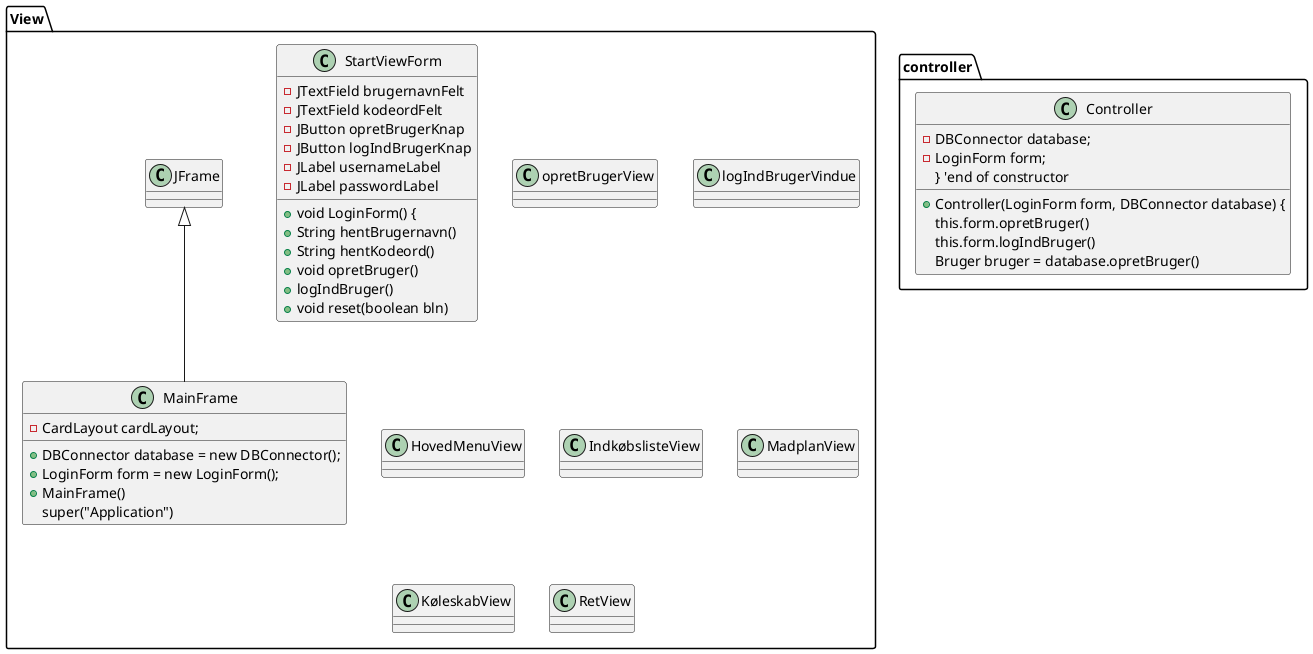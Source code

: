 @startuml
'https://plantuml.com/class-diagram

package View {
class StartViewForm {
- JTextField brugernavnFelt
- JTextField kodeordFelt
- JButton opretBrugerKnap
- JButton logIndBrugerKnap
- JLabel usernameLabel
- JLabel passwordLabel
+ void LoginForm() {
+ String hentBrugernavn()
+ String hentKodeord()
+ void opretBruger()
+ logIndBruger()
+ void reset(boolean bln)
}

class MainFrame extends JFrame {
- CardLayout cardLayout;
+ DBConnector database = new DBConnector();
+ LoginForm form = new LoginForm();
+ MainFrame()
super("Application")

}

class opretBrugerView {
}
class logIndBrugerVindue {
}
class HovedMenuView {
}
class IndkøbslisteView {
}
class MadplanView {
}
class KøleskabView {
}
class RetView {
}

}

package controller {
class Controller {
- DBConnector database;
- LoginForm form;
+ Controller(LoginForm form, DBConnector database) {
this.form.opretBruger()
this.form.logIndBruger()
} 'end of constructor

Bruger bruger = database.opretBruger()
}
}



@enduml